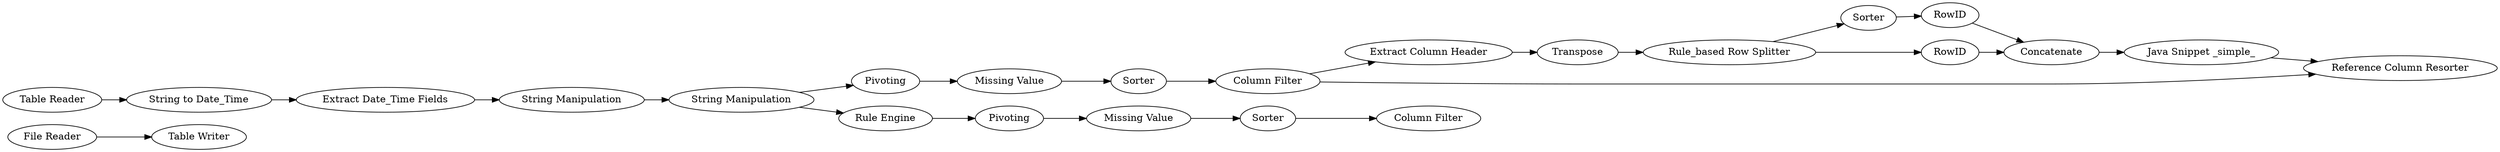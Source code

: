 digraph {
	1 [label="File Reader"]
	2 [label="Table Writer"]
	3 [label="Table Reader"]
	4 [label="String to Date_Time"]
	5 [label="Extract Date_Time Fields"]
	6 [label="String Manipulation"]
	7 [label="String Manipulation"]
	8 [label=Pivoting]
	9 [label="Missing Value"]
	10 [label=Sorter]
	11 [label="Column Filter"]
	12 [label="Rule Engine"]
	13 [label="Missing Value"]
	14 [label=Sorter]
	15 [label="Column Filter"]
	16 [label=Pivoting]
	17 [label="Extract Column Header"]
	19 [label=Transpose]
	20 [label=Sorter]
	22 [label=RowID]
	25 [label="Rule_based Row Splitter"]
	26 [label=RowID]
	27 [label=Concatenate]
	29 [label="Reference Column Resorter"]
	30 [label="Java Snippet _simple_"]
	1 -> 2
	3 -> 4
	4 -> 5
	5 -> 6
	6 -> 7
	7 -> 8
	7 -> 12
	8 -> 9
	9 -> 10
	10 -> 11
	11 -> 17
	11 -> 29
	12 -> 16
	13 -> 14
	14 -> 15
	16 -> 13
	17 -> 19
	19 -> 25
	20 -> 22
	22 -> 27
	25 -> 20
	25 -> 26
	26 -> 27
	27 -> 30
	30 -> 29
	rankdir=LR
}
